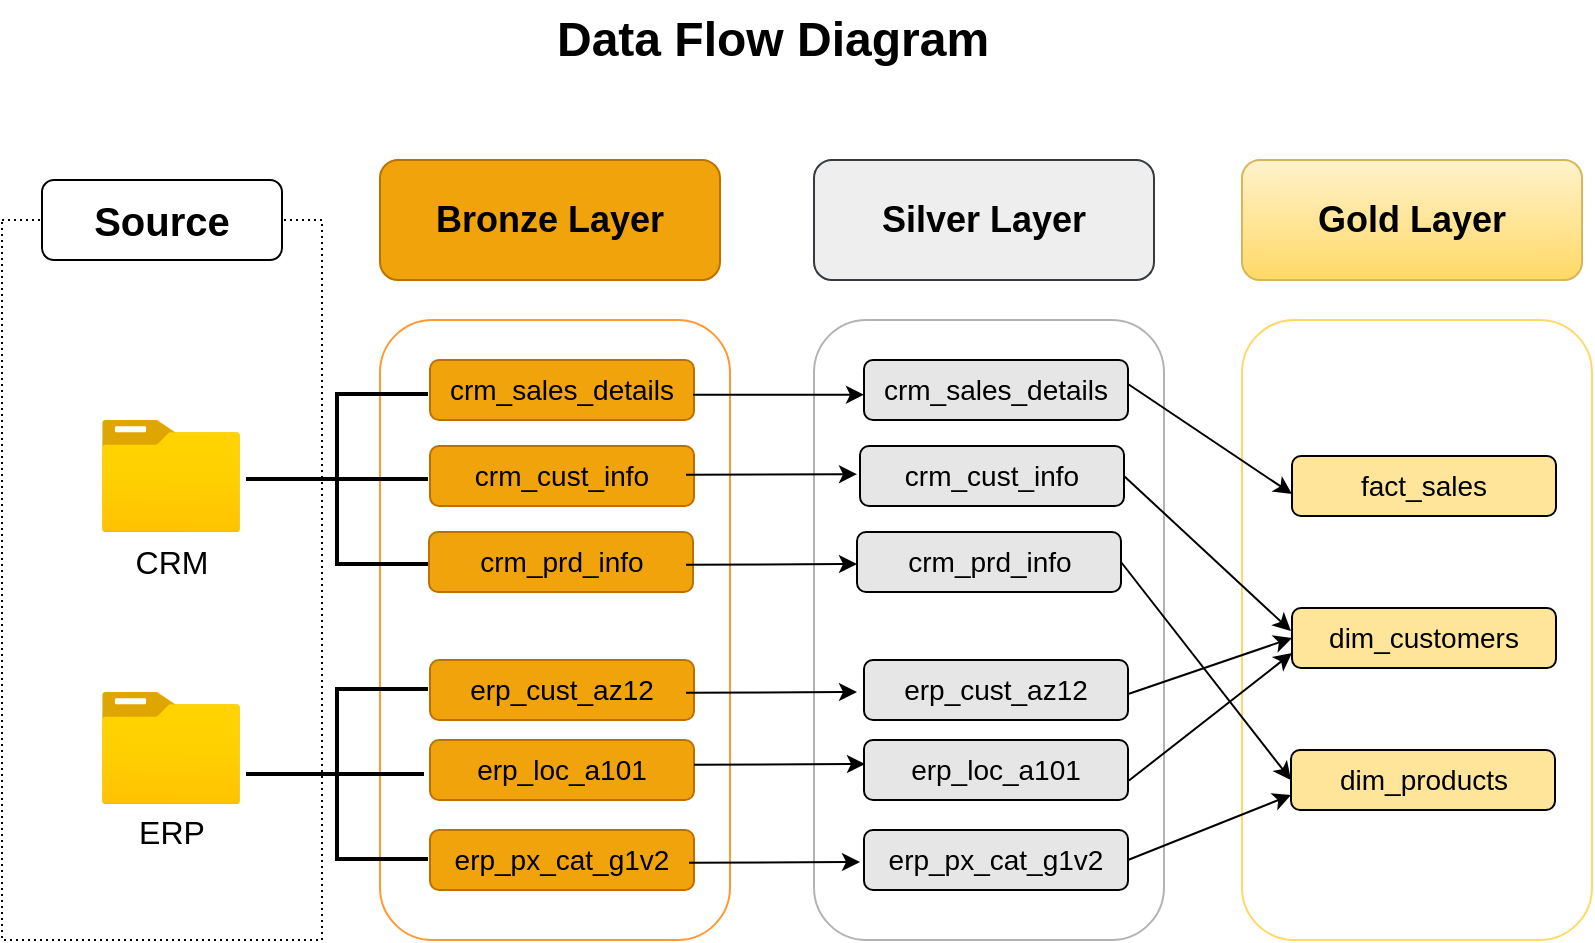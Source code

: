 <mxfile version="28.1.2">
  <diagram name="Page-1" id="YaQ07jet8RtqBMUM_zYv">
    <mxGraphModel dx="1209" dy="719" grid="1" gridSize="10" guides="1" tooltips="1" connect="1" arrows="1" fold="1" page="1" pageScale="1" pageWidth="850" pageHeight="1100" math="0" shadow="0">
      <root>
        <mxCell id="0" />
        <mxCell id="1" parent="0" />
        <mxCell id="6pG7vvidPj4tpIA_mSHs-1" value="" style="rounded=1;whiteSpace=wrap;html=1;strokeColor=#FF9933;" vertex="1" parent="1">
          <mxGeometry x="229" y="210" width="175" height="310" as="geometry" />
        </mxCell>
        <mxCell id="6pG7vvidPj4tpIA_mSHs-2" value="Bronze Layer" style="rounded=1;whiteSpace=wrap;html=1;fillColor=#f0a30a;fontColor=#000000;strokeColor=#BD7000;fontSize=18;fontStyle=1" vertex="1" parent="1">
          <mxGeometry x="229" y="130" width="170" height="60" as="geometry" />
        </mxCell>
        <mxCell id="6pG7vvidPj4tpIA_mSHs-4" value="" style="image;aspect=fixed;html=1;points=[];align=center;fontSize=12;image=img/lib/azure2/general/Folder_Blank.svg;" vertex="1" parent="1">
          <mxGeometry x="90" y="260" width="69" height="56.0" as="geometry" />
        </mxCell>
        <mxCell id="6pG7vvidPj4tpIA_mSHs-5" value="" style="image;aspect=fixed;html=1;points=[];align=center;fontSize=12;image=img/lib/azure2/general/Folder_Blank.svg;" vertex="1" parent="1">
          <mxGeometry x="90" y="396" width="69" height="56.0" as="geometry" />
        </mxCell>
        <mxCell id="6pG7vvidPj4tpIA_mSHs-6" value="CRM" style="text;html=1;align=center;verticalAlign=middle;whiteSpace=wrap;rounded=0;fontSize=16;fontStyle=0" vertex="1" parent="1">
          <mxGeometry x="94.5" y="316" width="60" height="30" as="geometry" />
        </mxCell>
        <mxCell id="6pG7vvidPj4tpIA_mSHs-7" value="ERP" style="text;html=1;align=center;verticalAlign=middle;whiteSpace=wrap;rounded=0;fontSize=16;fontStyle=0" vertex="1" parent="1">
          <mxGeometry x="94.5" y="451" width="60" height="30" as="geometry" />
        </mxCell>
        <mxCell id="6pG7vvidPj4tpIA_mSHs-8" value="&lt;font style=&quot;font-size: 14px;&quot;&gt;crm_sales_details&lt;/font&gt;" style="rounded=1;whiteSpace=wrap;html=1;fillColor=#f0a30a;fontColor=#000000;strokeColor=#BD7000;" vertex="1" parent="1">
          <mxGeometry x="254" y="230" width="132" height="30" as="geometry" />
        </mxCell>
        <mxCell id="6pG7vvidPj4tpIA_mSHs-14" value="&lt;font style=&quot;font-size: 14px;&quot;&gt;crm_cust_info&lt;/font&gt;" style="rounded=1;whiteSpace=wrap;html=1;fillColor=#f0a30a;fontColor=#000000;strokeColor=#BD7000;" vertex="1" parent="1">
          <mxGeometry x="254" y="273" width="132" height="30" as="geometry" />
        </mxCell>
        <mxCell id="6pG7vvidPj4tpIA_mSHs-15" value="&lt;font style=&quot;font-size: 14px;&quot;&gt;crm_prd_info&lt;/font&gt;" style="rounded=1;whiteSpace=wrap;html=1;fillColor=#f0a30a;fontColor=#000000;strokeColor=#BD7000;" vertex="1" parent="1">
          <mxGeometry x="253.5" y="316" width="132" height="30" as="geometry" />
        </mxCell>
        <mxCell id="6pG7vvidPj4tpIA_mSHs-16" value="&lt;font style=&quot;font-size: 14px;&quot;&gt;erp_cust_az12&lt;/font&gt;" style="rounded=1;whiteSpace=wrap;html=1;fillColor=#f0a30a;fontColor=#000000;strokeColor=#BD7000;" vertex="1" parent="1">
          <mxGeometry x="254" y="380" width="132" height="30" as="geometry" />
        </mxCell>
        <mxCell id="6pG7vvidPj4tpIA_mSHs-19" value="&lt;font style=&quot;font-size: 14px;&quot;&gt;erp_loc_a101&lt;/font&gt;" style="rounded=1;whiteSpace=wrap;html=1;fillColor=#f0a30a;fontColor=#000000;strokeColor=#BD7000;" vertex="1" parent="1">
          <mxGeometry x="254" y="420" width="132" height="30" as="geometry" />
        </mxCell>
        <mxCell id="6pG7vvidPj4tpIA_mSHs-20" value="&lt;font style=&quot;font-size: 14px;&quot;&gt;erp_px_cat_g1v2&lt;/font&gt;" style="rounded=1;whiteSpace=wrap;html=1;fillColor=#f0a30a;fontColor=#000000;strokeColor=#BD7000;" vertex="1" parent="1">
          <mxGeometry x="254" y="465" width="132" height="30" as="geometry" />
        </mxCell>
        <mxCell id="6pG7vvidPj4tpIA_mSHs-21" value="" style="rounded=1;whiteSpace=wrap;html=1;strokeColor=#B3B3B3;" vertex="1" parent="1">
          <mxGeometry x="446" y="210" width="175" height="310" as="geometry" />
        </mxCell>
        <mxCell id="6pG7vvidPj4tpIA_mSHs-22" value="Silver Layer" style="rounded=1;whiteSpace=wrap;html=1;fillColor=#eeeeee;strokeColor=#36393d;fontSize=18;fontStyle=1" vertex="1" parent="1">
          <mxGeometry x="446" y="130" width="170" height="60" as="geometry" />
        </mxCell>
        <mxCell id="6pG7vvidPj4tpIA_mSHs-23" value="&lt;font style=&quot;font-size: 14px;&quot;&gt;crm_sales_details&lt;/font&gt;" style="rounded=1;whiteSpace=wrap;html=1;fillColor=#E6E6E6;" vertex="1" parent="1">
          <mxGeometry x="471" y="230" width="132" height="30" as="geometry" />
        </mxCell>
        <mxCell id="6pG7vvidPj4tpIA_mSHs-24" value="&lt;font style=&quot;font-size: 14px;&quot;&gt;crm_cust_info&lt;/font&gt;" style="rounded=1;whiteSpace=wrap;html=1;fillColor=#E6E6E6;" vertex="1" parent="1">
          <mxGeometry x="469" y="273" width="132" height="30" as="geometry" />
        </mxCell>
        <mxCell id="6pG7vvidPj4tpIA_mSHs-25" value="&lt;font style=&quot;font-size: 14px;&quot;&gt;crm_prd_info&lt;/font&gt;" style="rounded=1;whiteSpace=wrap;html=1;fillColor=#E6E6E6;" vertex="1" parent="1">
          <mxGeometry x="467.5" y="316" width="132" height="30" as="geometry" />
        </mxCell>
        <mxCell id="6pG7vvidPj4tpIA_mSHs-26" value="&lt;font style=&quot;font-size: 14px;&quot;&gt;erp_cust_az12&lt;/font&gt;" style="rounded=1;whiteSpace=wrap;html=1;fillColor=#E6E6E6;" vertex="1" parent="1">
          <mxGeometry x="471" y="380" width="132" height="30" as="geometry" />
        </mxCell>
        <mxCell id="6pG7vvidPj4tpIA_mSHs-27" value="&lt;font style=&quot;font-size: 14px;&quot;&gt;erp_loc_a101&lt;/font&gt;" style="rounded=1;whiteSpace=wrap;html=1;fillColor=#E6E6E6;" vertex="1" parent="1">
          <mxGeometry x="471" y="420" width="132" height="30" as="geometry" />
        </mxCell>
        <mxCell id="6pG7vvidPj4tpIA_mSHs-28" value="&lt;font style=&quot;font-size: 14px;&quot;&gt;erp_px_cat_g1v2&lt;/font&gt;" style="rounded=1;whiteSpace=wrap;html=1;fillColor=#E6E6E6;" vertex="1" parent="1">
          <mxGeometry x="471" y="465" width="132" height="30" as="geometry" />
        </mxCell>
        <mxCell id="6pG7vvidPj4tpIA_mSHs-29" value="" style="rounded=1;whiteSpace=wrap;html=1;strokeColor=#FFD966;" vertex="1" parent="1">
          <mxGeometry x="660" y="210" width="175" height="310" as="geometry" />
        </mxCell>
        <mxCell id="6pG7vvidPj4tpIA_mSHs-30" value="Gold Layer" style="rounded=1;whiteSpace=wrap;html=1;fillColor=#fff2cc;strokeColor=#d6b656;fontSize=18;fontStyle=1;gradientColor=#ffd966;" vertex="1" parent="1">
          <mxGeometry x="660" y="130" width="170" height="60" as="geometry" />
        </mxCell>
        <mxCell id="6pG7vvidPj4tpIA_mSHs-31" value="&lt;font style=&quot;font-size: 14px;&quot;&gt;fact_sales&lt;/font&gt;" style="rounded=1;whiteSpace=wrap;html=1;fillColor=#FFE599;" vertex="1" parent="1">
          <mxGeometry x="685" y="278" width="132" height="30" as="geometry" />
        </mxCell>
        <mxCell id="6pG7vvidPj4tpIA_mSHs-32" value="&lt;font style=&quot;font-size: 14px;&quot;&gt;dim_customers&lt;/font&gt;" style="rounded=1;whiteSpace=wrap;html=1;fillColor=#FFE599;" vertex="1" parent="1">
          <mxGeometry x="685" y="354" width="132" height="30" as="geometry" />
        </mxCell>
        <mxCell id="6pG7vvidPj4tpIA_mSHs-33" value="&lt;font style=&quot;font-size: 14px;&quot;&gt;dim_products&lt;/font&gt;" style="rounded=1;whiteSpace=wrap;html=1;fillColor=#FFE599;" vertex="1" parent="1">
          <mxGeometry x="684.5" y="425" width="132" height="30" as="geometry" />
        </mxCell>
        <mxCell id="6pG7vvidPj4tpIA_mSHs-38" value="" style="rounded=0;whiteSpace=wrap;html=1;dashed=1;dashPattern=1 2;fillColor=none;" vertex="1" parent="1">
          <mxGeometry x="40" y="160" width="160" height="360" as="geometry" />
        </mxCell>
        <mxCell id="6pG7vvidPj4tpIA_mSHs-39" value="&lt;font style=&quot;font-size: 20px;&quot;&gt;Source&lt;/font&gt;" style="rounded=1;whiteSpace=wrap;html=1;fontSize=16;fontStyle=1" vertex="1" parent="1">
          <mxGeometry x="60" y="140" width="120" height="40" as="geometry" />
        </mxCell>
        <mxCell id="6pG7vvidPj4tpIA_mSHs-40" value="" style="endArrow=classic;html=1;rounded=0;exitX=1;exitY=0.5;exitDx=0;exitDy=0;entryX=0;entryY=0.75;entryDx=0;entryDy=0;" edge="1" parent="1" source="6pG7vvidPj4tpIA_mSHs-28" target="6pG7vvidPj4tpIA_mSHs-33">
          <mxGeometry width="50" height="50" relative="1" as="geometry">
            <mxPoint x="626" y="469" as="sourcePoint" />
            <mxPoint x="676" y="419" as="targetPoint" />
          </mxGeometry>
        </mxCell>
        <mxCell id="6pG7vvidPj4tpIA_mSHs-41" value="" style="endArrow=classic;html=1;rounded=0;entryX=0;entryY=0.5;entryDx=0;entryDy=0;exitX=1;exitY=0.5;exitDx=0;exitDy=0;" edge="1" parent="1" source="6pG7vvidPj4tpIA_mSHs-25" target="6pG7vvidPj4tpIA_mSHs-33">
          <mxGeometry width="50" height="50" relative="1" as="geometry">
            <mxPoint x="604" y="330" as="sourcePoint" />
            <mxPoint x="685.5" y="308.5" as="targetPoint" />
          </mxGeometry>
        </mxCell>
        <mxCell id="6pG7vvidPj4tpIA_mSHs-42" value="" style="endArrow=classic;html=1;rounded=0;entryX=0;entryY=0.5;entryDx=0;entryDy=0;" edge="1" parent="1">
          <mxGeometry width="50" height="50" relative="1" as="geometry">
            <mxPoint x="603" y="242" as="sourcePoint" />
            <mxPoint x="685" y="297" as="targetPoint" />
          </mxGeometry>
        </mxCell>
        <mxCell id="6pG7vvidPj4tpIA_mSHs-43" value="" style="endArrow=classic;html=1;rounded=0;entryX=0;entryY=0.5;entryDx=0;entryDy=0;exitX=1;exitY=0.5;exitDx=0;exitDy=0;" edge="1" parent="1" source="6pG7vvidPj4tpIA_mSHs-24">
          <mxGeometry width="50" height="50" relative="1" as="geometry">
            <mxPoint x="599.5" y="256.5" as="sourcePoint" />
            <mxPoint x="684.5" y="365.5" as="targetPoint" />
          </mxGeometry>
        </mxCell>
        <mxCell id="6pG7vvidPj4tpIA_mSHs-44" value="" style="endArrow=classic;html=1;rounded=0;exitX=1;exitY=0.5;exitDx=0;exitDy=0;entryX=0;entryY=0.75;entryDx=0;entryDy=0;" edge="1" parent="1" target="6pG7vvidPj4tpIA_mSHs-32">
          <mxGeometry width="50" height="50" relative="1" as="geometry">
            <mxPoint x="603.5" y="440.25" as="sourcePoint" />
            <mxPoint x="685.5" y="408.25" as="targetPoint" />
          </mxGeometry>
        </mxCell>
        <mxCell id="6pG7vvidPj4tpIA_mSHs-46" value="" style="endArrow=classic;html=1;rounded=0;exitX=1;exitY=0.5;exitDx=0;exitDy=0;entryX=0;entryY=0.5;entryDx=0;entryDy=0;" edge="1" parent="1" target="6pG7vvidPj4tpIA_mSHs-32">
          <mxGeometry width="50" height="50" relative="1" as="geometry">
            <mxPoint x="603.5" y="396.88" as="sourcePoint" />
            <mxPoint x="685" y="333.63" as="targetPoint" />
          </mxGeometry>
        </mxCell>
        <mxCell id="6pG7vvidPj4tpIA_mSHs-47" value="" style="strokeWidth=2;html=1;shape=mxgraph.flowchart.annotation_2;align=left;labelPosition=right;pointerEvents=1;" vertex="1" parent="1">
          <mxGeometry x="162" y="247" width="91" height="85" as="geometry" />
        </mxCell>
        <mxCell id="6pG7vvidPj4tpIA_mSHs-49" value="" style="line;strokeWidth=2;html=1;perimeter=backbonePerimeter;points=[];outlineConnect=0;" vertex="1" parent="1">
          <mxGeometry x="203" y="284.5" width="50" height="10" as="geometry" />
        </mxCell>
        <mxCell id="6pG7vvidPj4tpIA_mSHs-50" value="" style="line;strokeWidth=2;html=1;perimeter=backbonePerimeter;points=[];outlineConnect=0;" vertex="1" parent="1">
          <mxGeometry x="201" y="432" width="50" height="10" as="geometry" />
        </mxCell>
        <mxCell id="6pG7vvidPj4tpIA_mSHs-51" value="" style="strokeWidth=2;html=1;shape=mxgraph.flowchart.annotation_2;align=left;labelPosition=right;pointerEvents=1;" vertex="1" parent="1">
          <mxGeometry x="162" y="394.5" width="91" height="85" as="geometry" />
        </mxCell>
        <mxCell id="6pG7vvidPj4tpIA_mSHs-52" value="Data Flow Diagram" style="text;strokeColor=none;fillColor=none;html=1;fontSize=24;fontStyle=1;verticalAlign=middle;align=center;" vertex="1" parent="1">
          <mxGeometry x="295" y="50" width="260" height="40" as="geometry" />
        </mxCell>
        <mxCell id="6pG7vvidPj4tpIA_mSHs-53" value="" style="endArrow=classic;html=1;rounded=0;entryX=0;entryY=0.578;entryDx=0;entryDy=0;entryPerimeter=0;" edge="1" parent="1" target="6pG7vvidPj4tpIA_mSHs-23">
          <mxGeometry width="50" height="50" relative="1" as="geometry">
            <mxPoint x="385.5" y="247.349" as="sourcePoint" />
            <mxPoint x="501.5" y="273" as="targetPoint" />
          </mxGeometry>
        </mxCell>
        <mxCell id="6pG7vvidPj4tpIA_mSHs-54" value="" style="endArrow=classic;html=1;rounded=0;entryX=0;entryY=0.578;entryDx=0;entryDy=0;entryPerimeter=0;" edge="1" parent="1">
          <mxGeometry width="50" height="50" relative="1" as="geometry">
            <mxPoint x="382" y="287.419" as="sourcePoint" />
            <mxPoint x="467.5" y="287.07" as="targetPoint" />
          </mxGeometry>
        </mxCell>
        <mxCell id="6pG7vvidPj4tpIA_mSHs-55" value="" style="endArrow=classic;html=1;rounded=0;entryX=0;entryY=0.578;entryDx=0;entryDy=0;entryPerimeter=0;" edge="1" parent="1">
          <mxGeometry width="50" height="50" relative="1" as="geometry">
            <mxPoint x="382" y="332.349" as="sourcePoint" />
            <mxPoint x="467.5" y="332" as="targetPoint" />
          </mxGeometry>
        </mxCell>
        <mxCell id="6pG7vvidPj4tpIA_mSHs-56" value="" style="endArrow=classic;html=1;rounded=0;entryX=0;entryY=0.578;entryDx=0;entryDy=0;entryPerimeter=0;" edge="1" parent="1">
          <mxGeometry width="50" height="50" relative="1" as="geometry">
            <mxPoint x="382" y="396.349" as="sourcePoint" />
            <mxPoint x="467.5" y="396" as="targetPoint" />
          </mxGeometry>
        </mxCell>
        <mxCell id="6pG7vvidPj4tpIA_mSHs-57" value="" style="endArrow=classic;html=1;rounded=0;entryX=0;entryY=0.578;entryDx=0;entryDy=0;entryPerimeter=0;" edge="1" parent="1">
          <mxGeometry width="50" height="50" relative="1" as="geometry">
            <mxPoint x="386" y="432.349" as="sourcePoint" />
            <mxPoint x="471.5" y="432" as="targetPoint" />
          </mxGeometry>
        </mxCell>
        <mxCell id="6pG7vvidPj4tpIA_mSHs-58" value="" style="endArrow=classic;html=1;rounded=0;entryX=0;entryY=0.578;entryDx=0;entryDy=0;entryPerimeter=0;" edge="1" parent="1">
          <mxGeometry width="50" height="50" relative="1" as="geometry">
            <mxPoint x="383.5" y="481.349" as="sourcePoint" />
            <mxPoint x="469" y="481" as="targetPoint" />
          </mxGeometry>
        </mxCell>
      </root>
    </mxGraphModel>
  </diagram>
</mxfile>
